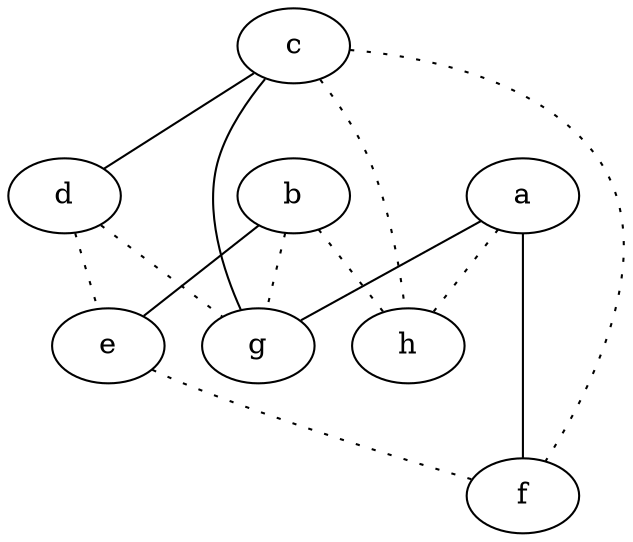 graph {
a -- f;
a -- g;
a -- h [style=dotted];
b -- e;
b -- g [style=dotted];
b -- h [style=dotted];
c -- d;
c -- f [style=dotted];
c -- g;
c -- h [style=dotted];
d -- e [style=dotted];
d -- g [style=dotted];
e -- f [style=dotted];
}
